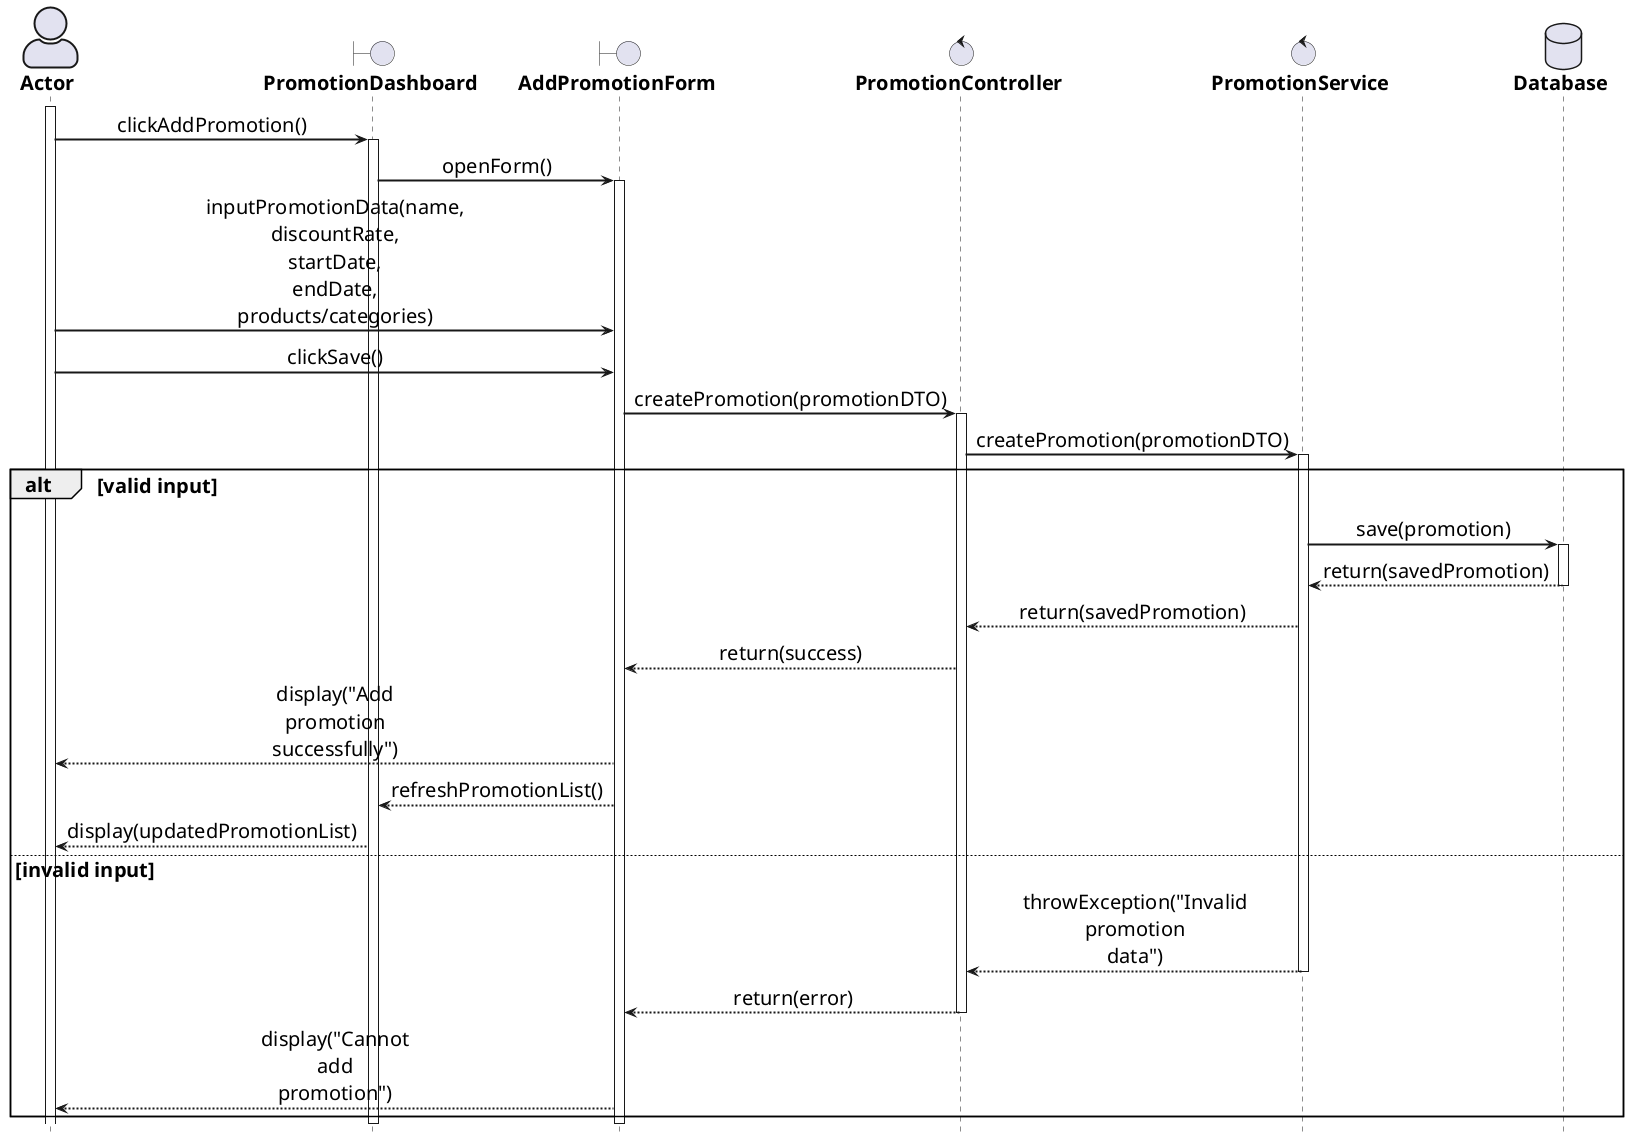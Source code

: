 @startuml

' General configuration
skinparam defaultFontSize 20
skinparam maxMessageSize 60
skinparam sequenceMessageAlign center

' Actor style configuration
skinparam actorStyle awesome

' Arrow and border thickness configuration
skinparam {
    ArrowThickness 2
    ParticipantBorderThickness 2
    ActorBorderThickness 2
    LifeLineBorderThickness 2
    ActivationBorderThickness 2
}

' Life line color configuration
skinparam LifeLineBorderColor black

' Font style configuration for components
skinparam {
    actorFontStyle bold
    boundaryFontStyle bold
    controlFontStyle bold
    entityFontStyle bold
    databaseFontStyle bold
}

' Define components
actor "Actor" as actor
boundary "PromotionDashboard" as dashboard
boundary "AddPromotionForm" as addForm
control "PromotionController" as controller
control "PromotionService" as service
database "Database" as db

' Start processing flow
activate actor

actor -> dashboard: clickAddPromotion()
activate dashboard

dashboard -> addForm: openForm()
activate addForm

actor -> addForm: inputPromotionData(name, discountRate, \nstartDate, endDate, products/categories)
actor -> addForm: clickSave()

addForm -> controller: createPromotion(promotionDTO)
activate controller

controller -> service: createPromotion(promotionDTO)
activate service

alt valid input
    service -> db: save(promotion)
    activate db
    db --> service: return(savedPromotion)
    deactivate db
    
    service --> controller: return(savedPromotion)
    controller --> addForm: return(success)
    addForm --> actor: display("Add promotion successfully")
    
    addForm --> dashboard: refreshPromotionList()
    dashboard --> actor: display(updatedPromotionList)
else invalid input
    service --> controller: throwException("Invalid promotion data")
    deactivate service
    controller --> addForm: return(error)
    deactivate controller
    addForm --> actor: display("Cannot add promotion")
end

deactivate addForm
deactivate dashboard

hide footbox
@enduml